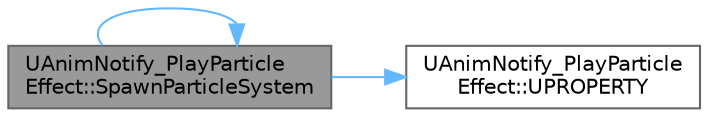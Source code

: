 digraph "UAnimNotify_PlayParticleEffect::SpawnParticleSystem"
{
 // INTERACTIVE_SVG=YES
 // LATEX_PDF_SIZE
  bgcolor="transparent";
  edge [fontname=Helvetica,fontsize=10,labelfontname=Helvetica,labelfontsize=10];
  node [fontname=Helvetica,fontsize=10,shape=box,height=0.2,width=0.4];
  rankdir="LR";
  Node1 [id="Node000001",label="UAnimNotify_PlayParticle\lEffect::SpawnParticleSystem",height=0.2,width=0.4,color="gray40", fillcolor="grey60", style="filled", fontcolor="black",tooltip=" "];
  Node1 -> Node1 [id="edge1_Node000001_Node000001",color="steelblue1",style="solid",tooltip=" "];
  Node1 -> Node2 [id="edge2_Node000001_Node000002",color="steelblue1",style="solid",tooltip=" "];
  Node2 [id="Node000002",label="UAnimNotify_PlayParticle\lEffect::UPROPERTY",height=0.2,width=0.4,color="grey40", fillcolor="white", style="filled",URL="$d3/dae/classUAnimNotify__PlayParticleEffect.html#a6f762dd9a5a2bab5ec7773d31f37ce1c",tooltip=" "];
}
